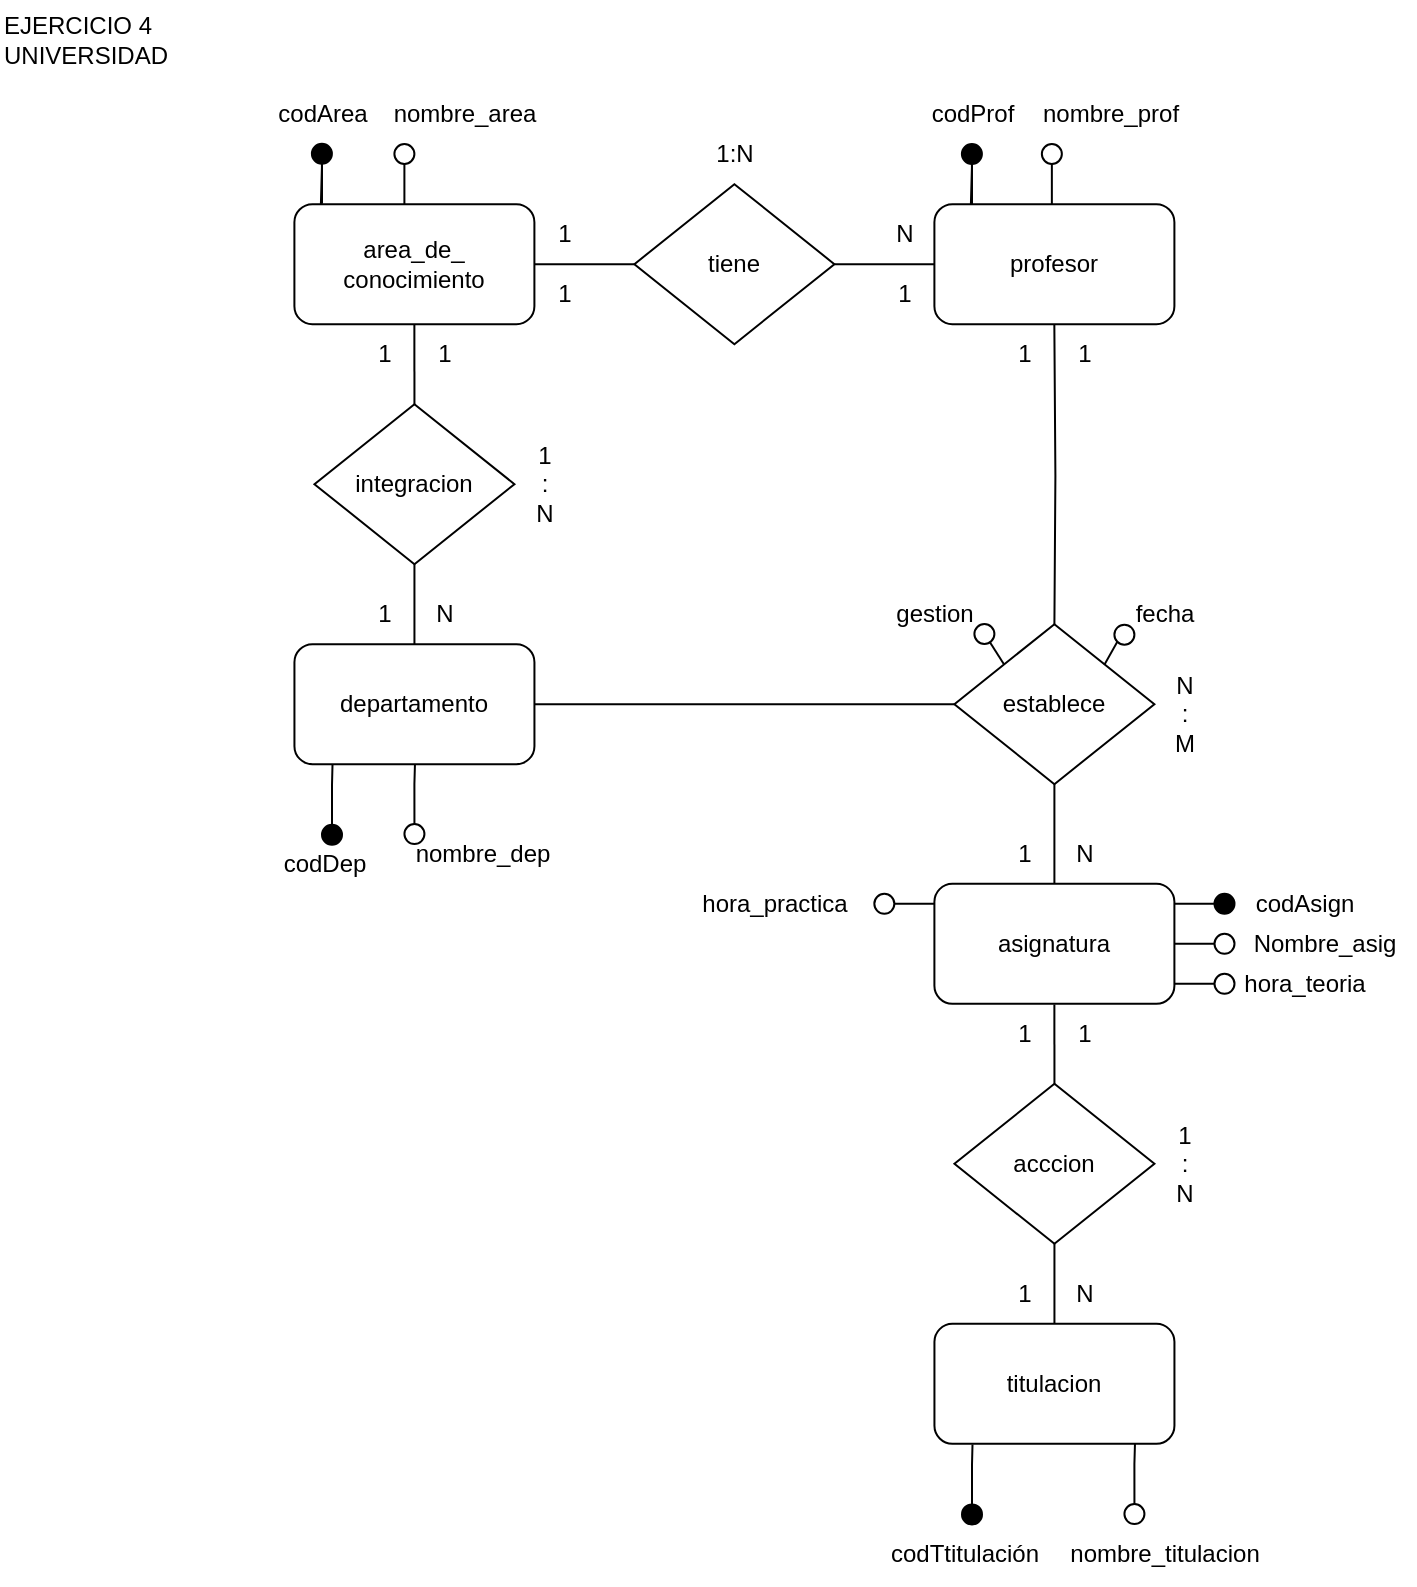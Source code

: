 <mxfile version="22.0.0" type="github">
  <diagram name="Página-1" id="WqBiyqkYGyX9POnRl44Q">
    <mxGraphModel dx="1098" dy="696" grid="1" gridSize="10" guides="1" tooltips="1" connect="1" arrows="1" fold="1" page="1" pageScale="1" pageWidth="827" pageHeight="1169" math="0" shadow="0">
      <root>
        <mxCell id="0" />
        <mxCell id="1" parent="0" />
        <mxCell id="iY5ya9O0bGAfjeoqi_-0-1" value="tiene" style="rhombus;whiteSpace=wrap;html=1;" parent="1" vertex="1">
          <mxGeometry x="357.2" y="132.08" width="100" height="80" as="geometry" />
        </mxCell>
        <mxCell id="iY5ya9O0bGAfjeoqi_-0-2" style="edgeStyle=none;rounded=0;orthogonalLoop=1;jettySize=auto;html=1;exitX=1;exitY=0.5;exitDx=0;exitDy=0;entryX=0;entryY=0.5;entryDx=0;entryDy=0;endArrow=none;endFill=0;" parent="1" source="iY5ya9O0bGAfjeoqi_-0-3" target="iY5ya9O0bGAfjeoqi_-0-1" edge="1">
          <mxGeometry relative="1" as="geometry" />
        </mxCell>
        <mxCell id="iY5ya9O0bGAfjeoqi_-0-3" value="area_de_ conocimiento" style="rounded=1;whiteSpace=wrap;html=1;" parent="1" vertex="1">
          <mxGeometry x="187.2" y="142.08" width="120" height="60" as="geometry" />
        </mxCell>
        <mxCell id="iY5ya9O0bGAfjeoqi_-0-4" style="edgeStyle=none;rounded=0;orthogonalLoop=1;jettySize=auto;html=1;exitX=0;exitY=0.5;exitDx=0;exitDy=0;entryX=1;entryY=0.5;entryDx=0;entryDy=0;endArrow=none;endFill=0;" parent="1" source="iY5ya9O0bGAfjeoqi_-0-5" target="iY5ya9O0bGAfjeoqi_-0-1" edge="1">
          <mxGeometry relative="1" as="geometry" />
        </mxCell>
        <mxCell id="iY5ya9O0bGAfjeoqi_-0-5" value="profesor" style="rounded=1;whiteSpace=wrap;html=1;" parent="1" vertex="1">
          <mxGeometry x="507.2" y="142.08" width="120" height="60" as="geometry" />
        </mxCell>
        <mxCell id="iY5ya9O0bGAfjeoqi_-0-6" value="1:N" style="text;html=1;align=center;verticalAlign=middle;resizable=0;points=[];autosize=1;strokeColor=none;fillColor=none;" parent="1" vertex="1">
          <mxGeometry x="387.2" y="102.08" width="40" height="30" as="geometry" />
        </mxCell>
        <mxCell id="iY5ya9O0bGAfjeoqi_-0-7" value="1" style="text;html=1;align=center;verticalAlign=middle;resizable=0;points=[];autosize=1;strokeColor=none;fillColor=none;" parent="1" vertex="1">
          <mxGeometry x="307.2" y="142.08" width="30" height="30" as="geometry" />
        </mxCell>
        <mxCell id="iY5ya9O0bGAfjeoqi_-0-8" value="1" style="text;html=1;align=center;verticalAlign=middle;resizable=0;points=[];autosize=1;strokeColor=none;fillColor=none;" parent="1" vertex="1">
          <mxGeometry x="307.2" y="172.08" width="30" height="30" as="geometry" />
        </mxCell>
        <mxCell id="iY5ya9O0bGAfjeoqi_-0-9" value="N" style="text;html=1;align=center;verticalAlign=middle;resizable=0;points=[];autosize=1;strokeColor=none;fillColor=none;" parent="1" vertex="1">
          <mxGeometry x="477.2" y="142.08" width="30" height="30" as="geometry" />
        </mxCell>
        <mxCell id="iY5ya9O0bGAfjeoqi_-0-10" value="1" style="text;html=1;align=center;verticalAlign=middle;resizable=0;points=[];autosize=1;strokeColor=none;fillColor=none;" parent="1" vertex="1">
          <mxGeometry x="477.2" y="172.08" width="30" height="30" as="geometry" />
        </mxCell>
        <mxCell id="iY5ya9O0bGAfjeoqi_-0-11" style="edgeStyle=orthogonalEdgeStyle;rounded=0;orthogonalLoop=1;jettySize=auto;html=1;entryX=0.1;entryY=-0.032;entryDx=0;entryDy=0;entryPerimeter=0;endArrow=none;endFill=0;" parent="1" source="iY5ya9O0bGAfjeoqi_-0-12" edge="1">
          <mxGeometry relative="1" as="geometry">
            <mxPoint x="200.45" y="142" as="targetPoint" />
          </mxGeometry>
        </mxCell>
        <mxCell id="iY5ya9O0bGAfjeoqi_-0-12" value="" style="ellipse;whiteSpace=wrap;html=1;aspect=fixed;fillColor=#000;" parent="1" vertex="1">
          <mxGeometry x="195.95" y="111.92" width="10" height="10" as="geometry" />
        </mxCell>
        <mxCell id="iY5ya9O0bGAfjeoqi_-0-13" value="codArea" style="text;html=1;align=center;verticalAlign=middle;resizable=0;points=[];autosize=1;strokeColor=none;fillColor=none;" parent="1" vertex="1">
          <mxGeometry x="165.95" y="82.08" width="70" height="30" as="geometry" />
        </mxCell>
        <mxCell id="iY5ya9O0bGAfjeoqi_-0-14" style="edgeStyle=orthogonalEdgeStyle;rounded=0;orthogonalLoop=1;jettySize=auto;html=1;exitX=0.5;exitY=1;exitDx=0;exitDy=0;entryX=0.5;entryY=0;entryDx=0;entryDy=0;endArrow=none;endFill=0;" parent="1" source="iY5ya9O0bGAfjeoqi_-0-15" edge="1">
          <mxGeometry relative="1" as="geometry">
            <mxPoint x="242.2" y="142" as="targetPoint" />
          </mxGeometry>
        </mxCell>
        <mxCell id="iY5ya9O0bGAfjeoqi_-0-15" value="" style="ellipse;whiteSpace=wrap;html=1;aspect=fixed;" parent="1" vertex="1">
          <mxGeometry x="237.2" y="112" width="10" height="10" as="geometry" />
        </mxCell>
        <mxCell id="iY5ya9O0bGAfjeoqi_-0-16" value="nombre_area" style="text;html=1;align=center;verticalAlign=middle;resizable=0;points=[];autosize=1;strokeColor=none;fillColor=none;" parent="1" vertex="1">
          <mxGeometry x="227.22" y="82.08" width="90" height="30" as="geometry" />
        </mxCell>
        <mxCell id="iY5ya9O0bGAfjeoqi_-0-20" style="edgeStyle=orthogonalEdgeStyle;rounded=0;orthogonalLoop=1;jettySize=auto;html=1;entryX=0.1;entryY=-0.032;entryDx=0;entryDy=0;entryPerimeter=0;endArrow=none;endFill=0;" parent="1" source="iY5ya9O0bGAfjeoqi_-0-21" edge="1">
          <mxGeometry relative="1" as="geometry">
            <mxPoint x="525.45" y="142.08" as="targetPoint" />
          </mxGeometry>
        </mxCell>
        <mxCell id="iY5ya9O0bGAfjeoqi_-0-21" value="" style="ellipse;whiteSpace=wrap;html=1;aspect=fixed;fillColor=#000;" parent="1" vertex="1">
          <mxGeometry x="520.95" y="112" width="10" height="10" as="geometry" />
        </mxCell>
        <mxCell id="iY5ya9O0bGAfjeoqi_-0-22" value="codProf" style="text;html=1;align=center;verticalAlign=middle;resizable=0;points=[];autosize=1;strokeColor=none;fillColor=none;" parent="1" vertex="1">
          <mxGeometry x="495.95" y="82.08" width="60" height="30" as="geometry" />
        </mxCell>
        <mxCell id="iY5ya9O0bGAfjeoqi_-0-47" style="edgeStyle=orthogonalEdgeStyle;rounded=0;orthogonalLoop=1;jettySize=auto;html=1;entryX=0.5;entryY=0;entryDx=0;entryDy=0;endArrow=none;endFill=0;" parent="1" source="iY5ya9O0bGAfjeoqi_-0-48" target="iY5ya9O0bGAfjeoqi_-0-50" edge="1">
          <mxGeometry relative="1" as="geometry" />
        </mxCell>
        <mxCell id="iY5ya9O0bGAfjeoqi_-0-48" value="integracion" style="rhombus;whiteSpace=wrap;html=1;" parent="1" vertex="1">
          <mxGeometry x="197.22" y="242.08" width="100" height="80" as="geometry" />
        </mxCell>
        <mxCell id="iY5ya9O0bGAfjeoqi_-0-49" style="edgeStyle=orthogonalEdgeStyle;rounded=0;orthogonalLoop=1;jettySize=auto;html=1;entryX=0.5;entryY=0;entryDx=0;entryDy=0;endArrow=none;endFill=0;" parent="1" target="iY5ya9O0bGAfjeoqi_-0-48" edge="1">
          <mxGeometry relative="1" as="geometry">
            <mxPoint x="247.19" y="202.4" as="sourcePoint" />
          </mxGeometry>
        </mxCell>
        <mxCell id="iY5ya9O0bGAfjeoqi_-0-175" style="edgeStyle=orthogonalEdgeStyle;rounded=0;orthogonalLoop=1;jettySize=auto;html=1;entryX=0;entryY=0.5;entryDx=0;entryDy=0;endArrow=none;endFill=0;" parent="1" source="iY5ya9O0bGAfjeoqi_-0-50" target="iY5ya9O0bGAfjeoqi_-0-84" edge="1">
          <mxGeometry relative="1" as="geometry" />
        </mxCell>
        <mxCell id="iY5ya9O0bGAfjeoqi_-0-50" value="departamento" style="rounded=1;whiteSpace=wrap;html=1;" parent="1" vertex="1">
          <mxGeometry x="187.22" y="362.08" width="120" height="60" as="geometry" />
        </mxCell>
        <mxCell id="iY5ya9O0bGAfjeoqi_-0-51" value="&lt;div&gt;1&lt;/div&gt;&lt;div&gt;:&lt;/div&gt;&lt;div&gt;N&lt;/div&gt;" style="text;html=1;align=center;verticalAlign=middle;resizable=0;points=[];autosize=1;strokeColor=none;fillColor=none;" parent="1" vertex="1">
          <mxGeometry x="297.22" y="252.08" width="30" height="60" as="geometry" />
        </mxCell>
        <mxCell id="iY5ya9O0bGAfjeoqi_-0-52" value="1" style="text;html=1;align=center;verticalAlign=middle;resizable=0;points=[];autosize=1;strokeColor=none;fillColor=none;" parent="1" vertex="1">
          <mxGeometry x="247.22" y="202.08" width="30" height="30" as="geometry" />
        </mxCell>
        <mxCell id="iY5ya9O0bGAfjeoqi_-0-53" value="1" style="text;html=1;align=center;verticalAlign=middle;resizable=0;points=[];autosize=1;strokeColor=none;fillColor=none;" parent="1" vertex="1">
          <mxGeometry x="217.22" y="202.08" width="30" height="30" as="geometry" />
        </mxCell>
        <mxCell id="iY5ya9O0bGAfjeoqi_-0-54" value="N" style="text;html=1;align=center;verticalAlign=middle;resizable=0;points=[];autosize=1;strokeColor=none;fillColor=none;" parent="1" vertex="1">
          <mxGeometry x="247.22" y="332.08" width="30" height="30" as="geometry" />
        </mxCell>
        <mxCell id="iY5ya9O0bGAfjeoqi_-0-55" value="1" style="text;html=1;align=center;verticalAlign=middle;resizable=0;points=[];autosize=1;strokeColor=none;fillColor=none;" parent="1" vertex="1">
          <mxGeometry x="217.22" y="332.08" width="30" height="30" as="geometry" />
        </mxCell>
        <mxCell id="iY5ya9O0bGAfjeoqi_-0-74" style="edgeStyle=orthogonalEdgeStyle;rounded=0;orthogonalLoop=1;jettySize=auto;html=1;entryX=0.083;entryY=1;entryDx=0;entryDy=0;entryPerimeter=0;endArrow=none;endFill=0;" parent="1" source="iY5ya9O0bGAfjeoqi_-0-75" edge="1">
          <mxGeometry relative="1" as="geometry">
            <mxPoint x="206.25" y="422.36" as="targetPoint" />
          </mxGeometry>
        </mxCell>
        <mxCell id="iY5ya9O0bGAfjeoqi_-0-75" value="" style="ellipse;whiteSpace=wrap;html=1;aspect=fixed;fillColor=#000;" parent="1" vertex="1">
          <mxGeometry x="201.0" y="452.36" width="10" height="10" as="geometry" />
        </mxCell>
        <mxCell id="iY5ya9O0bGAfjeoqi_-0-76" value="codDep" style="text;html=1;align=center;verticalAlign=middle;resizable=0;points=[];autosize=1;strokeColor=none;fillColor=none;" parent="1" vertex="1">
          <mxGeometry x="172.22" y="456.92" width="60" height="30" as="geometry" />
        </mxCell>
        <mxCell id="iY5ya9O0bGAfjeoqi_-0-80" style="edgeStyle=orthogonalEdgeStyle;rounded=0;orthogonalLoop=1;jettySize=auto;html=1;entryX=0.5;entryY=1;entryDx=0;entryDy=0;endArrow=none;endFill=0;" parent="1" source="iY5ya9O0bGAfjeoqi_-0-81" edge="1">
          <mxGeometry relative="1" as="geometry">
            <mxPoint x="247.48" y="421.96" as="targetPoint" />
          </mxGeometry>
        </mxCell>
        <mxCell id="iY5ya9O0bGAfjeoqi_-0-81" value="" style="ellipse;whiteSpace=wrap;html=1;aspect=fixed;" parent="1" vertex="1">
          <mxGeometry x="242.22" y="452.04" width="10" height="10" as="geometry" />
        </mxCell>
        <mxCell id="iY5ya9O0bGAfjeoqi_-0-82" value="nombre_dep" style="text;html=1;align=center;verticalAlign=middle;resizable=0;points=[];autosize=1;strokeColor=none;fillColor=none;" parent="1" vertex="1">
          <mxGeometry x="235.95" y="452.36" width="90" height="30" as="geometry" />
        </mxCell>
        <mxCell id="iY5ya9O0bGAfjeoqi_-0-83" style="edgeStyle=orthogonalEdgeStyle;rounded=0;orthogonalLoop=1;jettySize=auto;html=1;entryX=0.5;entryY=0;entryDx=0;entryDy=0;endArrow=none;endFill=0;" parent="1" source="iY5ya9O0bGAfjeoqi_-0-84" target="iY5ya9O0bGAfjeoqi_-0-139" edge="1">
          <mxGeometry relative="1" as="geometry">
            <mxPoint x="566.98" y="476.84" as="targetPoint" />
          </mxGeometry>
        </mxCell>
        <mxCell id="iY5ya9O0bGAfjeoqi_-0-84" value="establece" style="rhombus;whiteSpace=wrap;html=1;" parent="1" vertex="1">
          <mxGeometry x="517.2" y="352.08" width="100" height="80" as="geometry" />
        </mxCell>
        <mxCell id="iY5ya9O0bGAfjeoqi_-0-85" style="edgeStyle=orthogonalEdgeStyle;rounded=0;orthogonalLoop=1;jettySize=auto;html=1;entryX=0.5;entryY=0;entryDx=0;entryDy=0;endArrow=none;endFill=0;" parent="1" target="iY5ya9O0bGAfjeoqi_-0-84" edge="1">
          <mxGeometry relative="1" as="geometry">
            <mxPoint x="567.17" y="202.4" as="sourcePoint" />
          </mxGeometry>
        </mxCell>
        <mxCell id="iY5ya9O0bGAfjeoqi_-0-86" value="&lt;div&gt;N&lt;br&gt;&lt;/div&gt;&lt;div&gt;:&lt;/div&gt;&lt;div&gt;M&lt;br&gt;&lt;/div&gt;" style="text;html=1;align=center;verticalAlign=middle;resizable=0;points=[];autosize=1;strokeColor=none;fillColor=none;" parent="1" vertex="1">
          <mxGeometry x="617.2" y="366.92" width="30" height="60" as="geometry" />
        </mxCell>
        <mxCell id="iY5ya9O0bGAfjeoqi_-0-87" value="1" style="text;html=1;align=center;verticalAlign=middle;resizable=0;points=[];autosize=1;strokeColor=none;fillColor=none;" parent="1" vertex="1">
          <mxGeometry x="567.2" y="202.08" width="30" height="30" as="geometry" />
        </mxCell>
        <mxCell id="iY5ya9O0bGAfjeoqi_-0-88" value="1" style="text;html=1;align=center;verticalAlign=middle;resizable=0;points=[];autosize=1;strokeColor=none;fillColor=none;" parent="1" vertex="1">
          <mxGeometry x="537.2" y="202.08" width="30" height="30" as="geometry" />
        </mxCell>
        <mxCell id="iY5ya9O0bGAfjeoqi_-0-89" value="N" style="text;html=1;align=center;verticalAlign=middle;resizable=0;points=[];autosize=1;strokeColor=none;fillColor=none;" parent="1" vertex="1">
          <mxGeometry x="567.2" y="451.92" width="30" height="30" as="geometry" />
        </mxCell>
        <mxCell id="iY5ya9O0bGAfjeoqi_-0-90" value="1" style="text;html=1;align=center;verticalAlign=middle;resizable=0;points=[];autosize=1;strokeColor=none;fillColor=none;rotation=0;" parent="1" vertex="1">
          <mxGeometry x="537.22" y="452.36" width="30" height="30" as="geometry" />
        </mxCell>
        <mxCell id="iY5ya9O0bGAfjeoqi_-0-139" value="asignatura" style="rounded=1;whiteSpace=wrap;html=1;" parent="1" vertex="1">
          <mxGeometry x="507.2" y="481.92" width="120" height="60" as="geometry" />
        </mxCell>
        <mxCell id="iY5ya9O0bGAfjeoqi_-0-142" value="" style="ellipse;whiteSpace=wrap;html=1;aspect=fixed;" parent="1" vertex="1">
          <mxGeometry x="477.17" y="486.92" width="10" height="10" as="geometry" />
        </mxCell>
        <mxCell id="iY5ya9O0bGAfjeoqi_-0-149" style="edgeStyle=orthogonalEdgeStyle;rounded=0;orthogonalLoop=1;jettySize=auto;html=1;exitX=0;exitY=0.5;exitDx=0;exitDy=0;entryX=1;entryY=0.085;entryDx=0;entryDy=0;entryPerimeter=0;endArrow=none;endFill=0;" parent="1" edge="1">
          <mxGeometry relative="1" as="geometry">
            <mxPoint x="507.17" y="491.92" as="sourcePoint" />
            <mxPoint x="487.17" y="491.92" as="targetPoint" />
          </mxGeometry>
        </mxCell>
        <mxCell id="iY5ya9O0bGAfjeoqi_-0-150" style="edgeStyle=orthogonalEdgeStyle;rounded=0;orthogonalLoop=1;jettySize=auto;html=1;entryX=0.5;entryY=0;entryDx=0;entryDy=0;endArrow=none;endFill=0;" parent="1" source="iY5ya9O0bGAfjeoqi_-0-151" target="iY5ya9O0bGAfjeoqi_-0-153" edge="1">
          <mxGeometry relative="1" as="geometry" />
        </mxCell>
        <mxCell id="iY5ya9O0bGAfjeoqi_-0-151" value="acccion" style="rhombus;whiteSpace=wrap;html=1;" parent="1" vertex="1">
          <mxGeometry x="517.22" y="581.92" width="100" height="80" as="geometry" />
        </mxCell>
        <mxCell id="iY5ya9O0bGAfjeoqi_-0-152" style="edgeStyle=orthogonalEdgeStyle;rounded=0;orthogonalLoop=1;jettySize=auto;html=1;entryX=0.5;entryY=0;entryDx=0;entryDy=0;endArrow=none;endFill=0;" parent="1" target="iY5ya9O0bGAfjeoqi_-0-151" edge="1">
          <mxGeometry relative="1" as="geometry">
            <mxPoint x="567.19" y="542.24" as="sourcePoint" />
          </mxGeometry>
        </mxCell>
        <mxCell id="iY5ya9O0bGAfjeoqi_-0-153" value="titulacion" style="rounded=1;whiteSpace=wrap;html=1;" parent="1" vertex="1">
          <mxGeometry x="507.22" y="701.92" width="120" height="60" as="geometry" />
        </mxCell>
        <mxCell id="iY5ya9O0bGAfjeoqi_-0-154" value="&lt;div&gt;1&lt;/div&gt;&lt;div&gt;:&lt;/div&gt;&lt;div&gt;N&lt;/div&gt;" style="text;html=1;align=center;verticalAlign=middle;resizable=0;points=[];autosize=1;strokeColor=none;fillColor=none;" parent="1" vertex="1">
          <mxGeometry x="617.22" y="591.92" width="30" height="60" as="geometry" />
        </mxCell>
        <mxCell id="iY5ya9O0bGAfjeoqi_-0-155" value="1" style="text;html=1;align=center;verticalAlign=middle;resizable=0;points=[];autosize=1;strokeColor=none;fillColor=none;" parent="1" vertex="1">
          <mxGeometry x="567.22" y="541.92" width="30" height="30" as="geometry" />
        </mxCell>
        <mxCell id="iY5ya9O0bGAfjeoqi_-0-156" value="1" style="text;html=1;align=center;verticalAlign=middle;resizable=0;points=[];autosize=1;strokeColor=none;fillColor=none;" parent="1" vertex="1">
          <mxGeometry x="537.22" y="541.92" width="30" height="30" as="geometry" />
        </mxCell>
        <mxCell id="iY5ya9O0bGAfjeoqi_-0-157" value="N" style="text;html=1;align=center;verticalAlign=middle;resizable=0;points=[];autosize=1;strokeColor=none;fillColor=none;" parent="1" vertex="1">
          <mxGeometry x="567.22" y="671.92" width="30" height="30" as="geometry" />
        </mxCell>
        <mxCell id="iY5ya9O0bGAfjeoqi_-0-158" value="1" style="text;html=1;align=center;verticalAlign=middle;resizable=0;points=[];autosize=1;strokeColor=none;fillColor=none;" parent="1" vertex="1">
          <mxGeometry x="537.22" y="671.92" width="30" height="30" as="geometry" />
        </mxCell>
        <mxCell id="iY5ya9O0bGAfjeoqi_-0-164" value="nombre_titulacion" style="text;html=1;align=center;verticalAlign=middle;resizable=0;points=[];autosize=1;strokeColor=none;fillColor=none;" parent="1" vertex="1">
          <mxGeometry x="562.2" y="802.2" width="120" height="30" as="geometry" />
        </mxCell>
        <mxCell id="iY5ya9O0bGAfjeoqi_-0-165" value="codTtitulación" style="text;html=1;align=center;verticalAlign=middle;resizable=0;points=[];autosize=1;strokeColor=none;fillColor=none;" parent="1" vertex="1">
          <mxGeometry x="472.2" y="802.2" width="100" height="30" as="geometry" />
        </mxCell>
        <mxCell id="iY5ya9O0bGAfjeoqi_-0-168" style="edgeStyle=orthogonalEdgeStyle;rounded=0;orthogonalLoop=1;jettySize=auto;html=1;entryX=0.083;entryY=1;entryDx=0;entryDy=0;entryPerimeter=0;endArrow=none;endFill=0;" parent="1" source="iY5ya9O0bGAfjeoqi_-0-169" edge="1">
          <mxGeometry relative="1" as="geometry">
            <mxPoint x="526.25" y="762.2" as="targetPoint" />
          </mxGeometry>
        </mxCell>
        <mxCell id="iY5ya9O0bGAfjeoqi_-0-169" value="" style="ellipse;whiteSpace=wrap;html=1;aspect=fixed;fillColor=#000;" parent="1" vertex="1">
          <mxGeometry x="521.0" y="792.2" width="10" height="10" as="geometry" />
        </mxCell>
        <mxCell id="iY5ya9O0bGAfjeoqi_-0-170" style="edgeStyle=orthogonalEdgeStyle;rounded=0;orthogonalLoop=1;jettySize=auto;html=1;entryX=0.5;entryY=1;entryDx=0;entryDy=0;endArrow=none;endFill=0;" parent="1" source="iY5ya9O0bGAfjeoqi_-0-171" edge="1">
          <mxGeometry relative="1" as="geometry">
            <mxPoint x="607.48" y="761.96" as="targetPoint" />
          </mxGeometry>
        </mxCell>
        <mxCell id="iY5ya9O0bGAfjeoqi_-0-171" value="" style="ellipse;whiteSpace=wrap;html=1;aspect=fixed;" parent="1" vertex="1">
          <mxGeometry x="602.22" y="792.04" width="10" height="10" as="geometry" />
        </mxCell>
        <mxCell id="iY5ya9O0bGAfjeoqi_-0-174" value="hora_practica" style="text;html=1;align=center;verticalAlign=middle;resizable=0;points=[];autosize=1;strokeColor=none;fillColor=none;" parent="1" vertex="1">
          <mxGeometry x="377.2" y="476.92" width="100" height="30" as="geometry" />
        </mxCell>
        <mxCell id="iY5ya9O0bGAfjeoqi_-0-213" style="edgeStyle=orthogonalEdgeStyle;rounded=0;orthogonalLoop=1;jettySize=auto;html=1;exitX=0;exitY=0.5;exitDx=0;exitDy=0;entryX=1;entryY=0.085;entryDx=0;entryDy=0;entryPerimeter=0;endArrow=none;endFill=0;" parent="1" source="iY5ya9O0bGAfjeoqi_-0-214" edge="1">
          <mxGeometry relative="1" as="geometry">
            <mxPoint x="627.25" y="491.92" as="targetPoint" />
          </mxGeometry>
        </mxCell>
        <mxCell id="iY5ya9O0bGAfjeoqi_-0-214" value="" style="ellipse;whiteSpace=wrap;html=1;aspect=fixed;fillColor=#000000;" parent="1" vertex="1">
          <mxGeometry x="647.25" y="486.92" width="10" height="10" as="geometry" />
        </mxCell>
        <mxCell id="iY5ya9O0bGAfjeoqi_-0-215" value="codAsign" style="text;html=1;align=center;verticalAlign=middle;resizable=0;points=[];autosize=1;strokeColor=none;fillColor=none;" parent="1" vertex="1">
          <mxGeometry x="657.25" y="476.92" width="70" height="30" as="geometry" />
        </mxCell>
        <mxCell id="iY5ya9O0bGAfjeoqi_-0-216" style="edgeStyle=orthogonalEdgeStyle;rounded=0;orthogonalLoop=1;jettySize=auto;html=1;entryX=1.003;entryY=0.421;entryDx=0;entryDy=0;entryPerimeter=0;endArrow=none;endFill=0;" parent="1" source="iY5ya9O0bGAfjeoqi_-0-217" edge="1">
          <mxGeometry relative="1" as="geometry">
            <mxPoint x="627.25" y="511.92" as="targetPoint" />
          </mxGeometry>
        </mxCell>
        <mxCell id="iY5ya9O0bGAfjeoqi_-0-217" value="" style="ellipse;whiteSpace=wrap;html=1;aspect=fixed;" parent="1" vertex="1">
          <mxGeometry x="647.25" y="506.92" width="10" height="10" as="geometry" />
        </mxCell>
        <mxCell id="iY5ya9O0bGAfjeoqi_-0-218" style="edgeStyle=orthogonalEdgeStyle;rounded=0;orthogonalLoop=1;jettySize=auto;html=1;entryX=1;entryY=0.75;entryDx=0;entryDy=0;endArrow=none;endFill=0;" parent="1" source="iY5ya9O0bGAfjeoqi_-0-219" edge="1">
          <mxGeometry relative="1" as="geometry">
            <mxPoint x="627.25" y="531.92" as="targetPoint" />
          </mxGeometry>
        </mxCell>
        <mxCell id="iY5ya9O0bGAfjeoqi_-0-219" value="" style="ellipse;whiteSpace=wrap;html=1;aspect=fixed;" parent="1" vertex="1">
          <mxGeometry x="647.25" y="526.92" width="10" height="10" as="geometry" />
        </mxCell>
        <mxCell id="iY5ya9O0bGAfjeoqi_-0-220" value="Nombre_asig" style="text;html=1;align=center;verticalAlign=middle;resizable=0;points=[];autosize=1;strokeColor=none;fillColor=none;" parent="1" vertex="1">
          <mxGeometry x="657.2" y="496.92" width="90" height="30" as="geometry" />
        </mxCell>
        <mxCell id="iY5ya9O0bGAfjeoqi_-0-221" value="hora_teoria" style="text;html=1;align=center;verticalAlign=middle;resizable=0;points=[];autosize=1;strokeColor=none;fillColor=none;" parent="1" vertex="1">
          <mxGeometry x="652.25" y="516.92" width="80" height="30" as="geometry" />
        </mxCell>
        <mxCell id="iY5ya9O0bGAfjeoqi_-0-222" style="rounded=0;orthogonalLoop=1;jettySize=auto;html=1;exitX=0;exitY=1;exitDx=0;exitDy=0;entryX=1;entryY=0;entryDx=0;entryDy=0;endArrow=none;endFill=0;" parent="1" source="iY5ya9O0bGAfjeoqi_-0-223" edge="1">
          <mxGeometry relative="1" as="geometry">
            <mxPoint x="592.2" y="372.36" as="targetPoint" />
          </mxGeometry>
        </mxCell>
        <mxCell id="iY5ya9O0bGAfjeoqi_-0-223" value="" style="ellipse;whiteSpace=wrap;html=1;aspect=fixed;" parent="1" vertex="1">
          <mxGeometry x="597.2" y="352.36" width="10" height="10" as="geometry" />
        </mxCell>
        <mxCell id="iY5ya9O0bGAfjeoqi_-0-226" value="fecha" style="text;html=1;align=center;verticalAlign=middle;resizable=0;points=[];autosize=1;strokeColor=none;fillColor=none;" parent="1" vertex="1">
          <mxGeometry x="597.2" y="332" width="50" height="30" as="geometry" />
        </mxCell>
        <mxCell id="iY5ya9O0bGAfjeoqi_-0-228" value="" style="ellipse;whiteSpace=wrap;html=1;aspect=fixed;" parent="1" vertex="1">
          <mxGeometry x="527.2" y="352" width="10" height="10" as="geometry" />
        </mxCell>
        <mxCell id="iY5ya9O0bGAfjeoqi_-0-229" value="gestion" style="text;html=1;align=center;verticalAlign=middle;resizable=0;points=[];autosize=1;strokeColor=none;fillColor=none;" parent="1" vertex="1">
          <mxGeometry x="477.2" y="332" width="60" height="30" as="geometry" />
        </mxCell>
        <mxCell id="iY5ya9O0bGAfjeoqi_-0-230" style="rounded=0;orthogonalLoop=1;jettySize=auto;html=1;entryX=1;entryY=1;entryDx=0;entryDy=0;endArrow=none;endFill=0;" parent="1" edge="1">
          <mxGeometry relative="1" as="geometry">
            <mxPoint x="541.97" y="372.16" as="sourcePoint" />
            <mxPoint x="534.97" y="361.16" as="targetPoint" />
          </mxGeometry>
        </mxCell>
        <mxCell id="iY5ya9O0bGAfjeoqi_-0-231" style="edgeStyle=orthogonalEdgeStyle;rounded=0;orthogonalLoop=1;jettySize=auto;html=1;exitX=0.5;exitY=1;exitDx=0;exitDy=0;entryX=0.5;entryY=0;entryDx=0;entryDy=0;endArrow=none;endFill=0;" parent="1" source="iY5ya9O0bGAfjeoqi_-0-232" edge="1">
          <mxGeometry relative="1" as="geometry">
            <mxPoint x="565.93" y="142" as="targetPoint" />
          </mxGeometry>
        </mxCell>
        <mxCell id="iY5ya9O0bGAfjeoqi_-0-232" value="" style="ellipse;whiteSpace=wrap;html=1;aspect=fixed;" parent="1" vertex="1">
          <mxGeometry x="560.93" y="112" width="10" height="10" as="geometry" />
        </mxCell>
        <mxCell id="iY5ya9O0bGAfjeoqi_-0-233" value="nombre_prof" style="text;html=1;align=center;verticalAlign=middle;resizable=0;points=[];autosize=1;strokeColor=none;fillColor=none;" parent="1" vertex="1">
          <mxGeometry x="550" y="82.08" width="90" height="30" as="geometry" />
        </mxCell>
        <mxCell id="GFco8INoL746rPNLbFJc-1" value="&lt;div align=&quot;left&quot; title=&quot;Page 1&quot; class=&quot;page&quot;&gt;&lt;div class=&quot;layoutArea&quot;&gt;&lt;div class=&quot;column&quot;&gt;EJERCICIO 4&lt;br&gt;UNIVERSIDAD&lt;br&gt;&lt;/div&gt;&lt;/div&gt;&lt;/div&gt;" style="text;html=1;align=left;verticalAlign=middle;resizable=0;points=[];autosize=1;strokeColor=none;fillColor=none;" vertex="1" parent="1">
          <mxGeometry x="40" y="40" width="110" height="40" as="geometry" />
        </mxCell>
      </root>
    </mxGraphModel>
  </diagram>
</mxfile>

